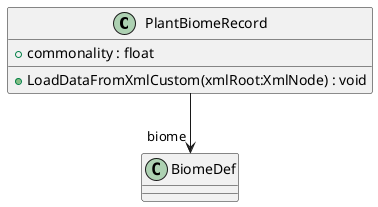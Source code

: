 @startuml
class PlantBiomeRecord {
    + commonality : float
    + LoadDataFromXmlCustom(xmlRoot:XmlNode) : void
}
PlantBiomeRecord --> "biome" BiomeDef
@enduml
